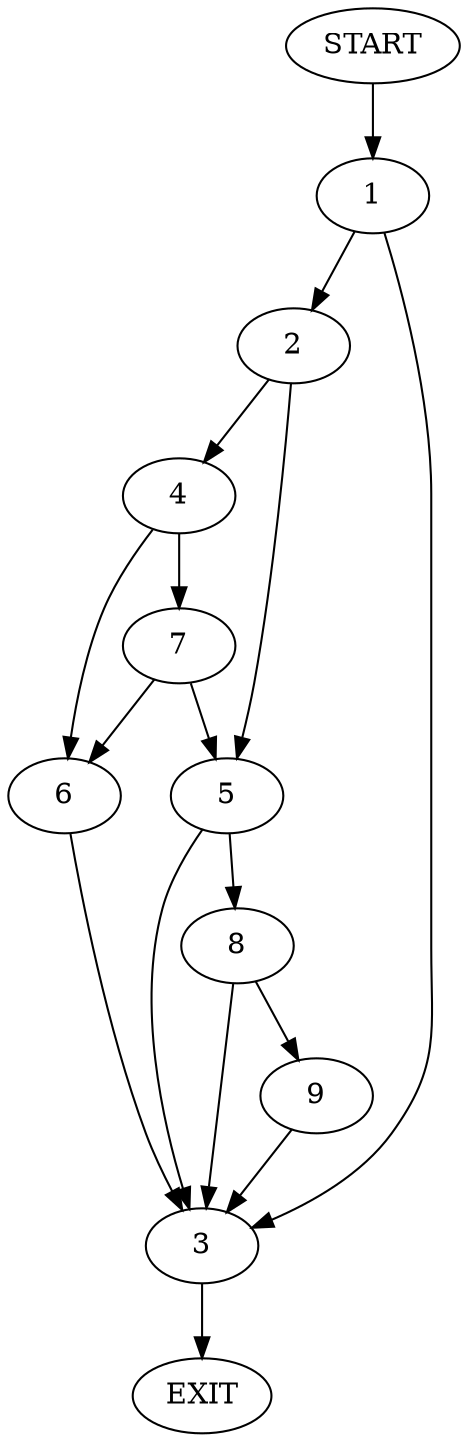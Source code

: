 digraph {
0 [label="START"]
10 [label="EXIT"]
0 -> 1
1 -> 2
1 -> 3
2 -> 4
2 -> 5
3 -> 10
4 -> 6
4 -> 7
5 -> 3
5 -> 8
6 -> 3
7 -> 5
7 -> 6
8 -> 3
8 -> 9
9 -> 3
}
